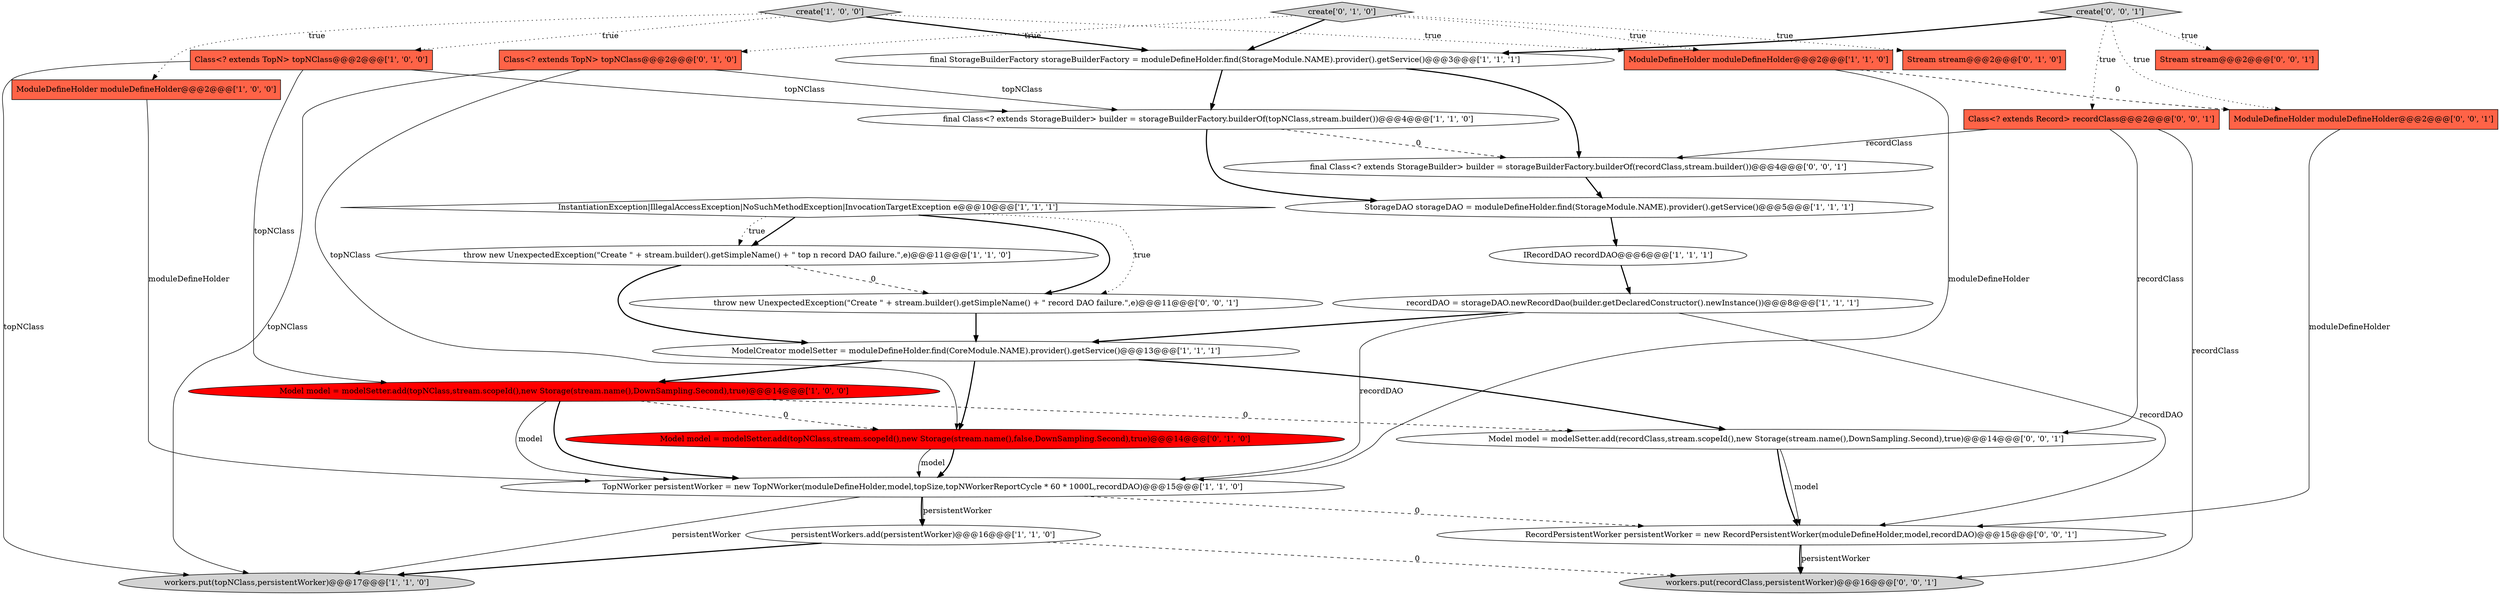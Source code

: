 digraph {
18 [style = filled, label = "create['0', '1', '0']", fillcolor = lightgray, shape = diamond image = "AAA0AAABBB2BBB"];
8 [style = filled, label = "workers.put(topNClass,persistentWorker)@@@17@@@['1', '1', '0']", fillcolor = lightgray, shape = ellipse image = "AAA0AAABBB1BBB"];
12 [style = filled, label = "persistentWorkers.add(persistentWorker)@@@16@@@['1', '1', '0']", fillcolor = white, shape = ellipse image = "AAA0AAABBB1BBB"];
1 [style = filled, label = "recordDAO = storageDAO.newRecordDao(builder.getDeclaredConstructor().newInstance())@@@8@@@['1', '1', '1']", fillcolor = white, shape = ellipse image = "AAA0AAABBB1BBB"];
3 [style = filled, label = "final Class<? extends StorageBuilder> builder = storageBuilderFactory.builderOf(topNClass,stream.builder())@@@4@@@['1', '1', '0']", fillcolor = white, shape = ellipse image = "AAA0AAABBB1BBB"];
23 [style = filled, label = "RecordPersistentWorker persistentWorker = new RecordPersistentWorker(moduleDefineHolder,model,recordDAO)@@@15@@@['0', '0', '1']", fillcolor = white, shape = ellipse image = "AAA0AAABBB3BBB"];
24 [style = filled, label = "Class<? extends Record> recordClass@@@2@@@['0', '0', '1']", fillcolor = tomato, shape = box image = "AAA0AAABBB3BBB"];
27 [style = filled, label = "ModuleDefineHolder moduleDefineHolder@@@2@@@['0', '0', '1']", fillcolor = tomato, shape = box image = "AAA0AAABBB3BBB"];
5 [style = filled, label = "TopNWorker persistentWorker = new TopNWorker(moduleDefineHolder,model,topSize,topNWorkerReportCycle * 60 * 1000L,recordDAO)@@@15@@@['1', '1', '0']", fillcolor = white, shape = ellipse image = "AAA0AAABBB1BBB"];
0 [style = filled, label = "final StorageBuilderFactory storageBuilderFactory = moduleDefineHolder.find(StorageModule.NAME).provider().getService()@@@3@@@['1', '1', '1']", fillcolor = white, shape = ellipse image = "AAA0AAABBB1BBB"];
26 [style = filled, label = "Model model = modelSetter.add(recordClass,stream.scopeId(),new Storage(stream.name(),DownSampling.Second),true)@@@14@@@['0', '0', '1']", fillcolor = white, shape = ellipse image = "AAA0AAABBB3BBB"];
19 [style = filled, label = "Class<? extends TopN> topNClass@@@2@@@['0', '1', '0']", fillcolor = tomato, shape = box image = "AAA0AAABBB2BBB"];
20 [style = filled, label = "final Class<? extends StorageBuilder> builder = storageBuilderFactory.builderOf(recordClass,stream.builder())@@@4@@@['0', '0', '1']", fillcolor = white, shape = ellipse image = "AAA0AAABBB3BBB"];
25 [style = filled, label = "workers.put(recordClass,persistentWorker)@@@16@@@['0', '0', '1']", fillcolor = lightgray, shape = ellipse image = "AAA0AAABBB3BBB"];
17 [style = filled, label = "Model model = modelSetter.add(topNClass,stream.scopeId(),new Storage(stream.name(),false,DownSampling.Second),true)@@@14@@@['0', '1', '0']", fillcolor = red, shape = ellipse image = "AAA1AAABBB2BBB"];
14 [style = filled, label = "create['1', '0', '0']", fillcolor = lightgray, shape = diamond image = "AAA0AAABBB1BBB"];
16 [style = filled, label = "Stream stream@@@2@@@['0', '1', '0']", fillcolor = tomato, shape = box image = "AAA0AAABBB2BBB"];
4 [style = filled, label = "throw new UnexpectedException(\"Create \" + stream.builder().getSimpleName() + \" top n record DAO failure.\",e)@@@11@@@['1', '1', '0']", fillcolor = white, shape = ellipse image = "AAA0AAABBB1BBB"];
7 [style = filled, label = "ModelCreator modelSetter = moduleDefineHolder.find(CoreModule.NAME).provider().getService()@@@13@@@['1', '1', '1']", fillcolor = white, shape = ellipse image = "AAA0AAABBB1BBB"];
10 [style = filled, label = "Class<? extends TopN> topNClass@@@2@@@['1', '0', '0']", fillcolor = tomato, shape = box image = "AAA0AAABBB1BBB"];
2 [style = filled, label = "ModuleDefineHolder moduleDefineHolder@@@2@@@['1', '0', '0']", fillcolor = tomato, shape = box image = "AAA0AAABBB1BBB"];
21 [style = filled, label = "Stream stream@@@2@@@['0', '0', '1']", fillcolor = tomato, shape = box image = "AAA0AAABBB3BBB"];
22 [style = filled, label = "throw new UnexpectedException(\"Create \" + stream.builder().getSimpleName() + \" record DAO failure.\",e)@@@11@@@['0', '0', '1']", fillcolor = white, shape = ellipse image = "AAA0AAABBB3BBB"];
9 [style = filled, label = "IRecordDAO recordDAO@@@6@@@['1', '1', '1']", fillcolor = white, shape = ellipse image = "AAA0AAABBB1BBB"];
6 [style = filled, label = "Model model = modelSetter.add(topNClass,stream.scopeId(),new Storage(stream.name(),DownSampling.Second),true)@@@14@@@['1', '0', '0']", fillcolor = red, shape = ellipse image = "AAA1AAABBB1BBB"];
11 [style = filled, label = "InstantiationException|IllegalAccessException|NoSuchMethodException|InvocationTargetException e@@@10@@@['1', '1', '1']", fillcolor = white, shape = diamond image = "AAA0AAABBB1BBB"];
28 [style = filled, label = "create['0', '0', '1']", fillcolor = lightgray, shape = diamond image = "AAA0AAABBB3BBB"];
13 [style = filled, label = "ModuleDefineHolder moduleDefineHolder@@@2@@@['1', '1', '0']", fillcolor = tomato, shape = box image = "AAA0AAABBB1BBB"];
15 [style = filled, label = "StorageDAO storageDAO = moduleDefineHolder.find(StorageModule.NAME).provider().getService()@@@5@@@['1', '1', '1']", fillcolor = white, shape = ellipse image = "AAA0AAABBB1BBB"];
19->3 [style = solid, label="topNClass"];
0->3 [style = bold, label=""];
14->2 [style = dotted, label="true"];
23->25 [style = bold, label=""];
17->5 [style = bold, label=""];
5->12 [style = solid, label="persistentWorker"];
24->25 [style = solid, label="recordClass"];
7->17 [style = bold, label=""];
18->16 [style = dotted, label="true"];
28->21 [style = dotted, label="true"];
5->23 [style = dashed, label="0"];
19->8 [style = solid, label="topNClass"];
6->5 [style = solid, label="model"];
24->20 [style = solid, label="recordClass"];
10->6 [style = solid, label="topNClass"];
11->4 [style = bold, label=""];
27->23 [style = solid, label="moduleDefineHolder"];
18->19 [style = dotted, label="true"];
26->23 [style = solid, label="model"];
18->13 [style = dotted, label="true"];
6->17 [style = dashed, label="0"];
3->15 [style = bold, label=""];
4->22 [style = dashed, label="0"];
11->4 [style = dotted, label="true"];
1->7 [style = bold, label=""];
11->22 [style = dotted, label="true"];
22->7 [style = bold, label=""];
14->10 [style = dotted, label="true"];
4->7 [style = bold, label=""];
14->13 [style = dotted, label="true"];
1->23 [style = solid, label="recordDAO"];
7->26 [style = bold, label=""];
24->26 [style = solid, label="recordClass"];
28->0 [style = bold, label=""];
6->5 [style = bold, label=""];
28->24 [style = dotted, label="true"];
12->25 [style = dashed, label="0"];
13->27 [style = dashed, label="0"];
14->0 [style = bold, label=""];
5->12 [style = bold, label=""];
10->8 [style = solid, label="topNClass"];
13->5 [style = solid, label="moduleDefineHolder"];
5->8 [style = solid, label="persistentWorker"];
15->9 [style = bold, label=""];
12->8 [style = bold, label=""];
26->23 [style = bold, label=""];
3->20 [style = dashed, label="0"];
7->6 [style = bold, label=""];
6->26 [style = dashed, label="0"];
19->17 [style = solid, label="topNClass"];
11->22 [style = bold, label=""];
2->5 [style = solid, label="moduleDefineHolder"];
0->20 [style = bold, label=""];
28->27 [style = dotted, label="true"];
10->3 [style = solid, label="topNClass"];
9->1 [style = bold, label=""];
17->5 [style = solid, label="model"];
20->15 [style = bold, label=""];
18->0 [style = bold, label=""];
23->25 [style = solid, label="persistentWorker"];
1->5 [style = solid, label="recordDAO"];
}
